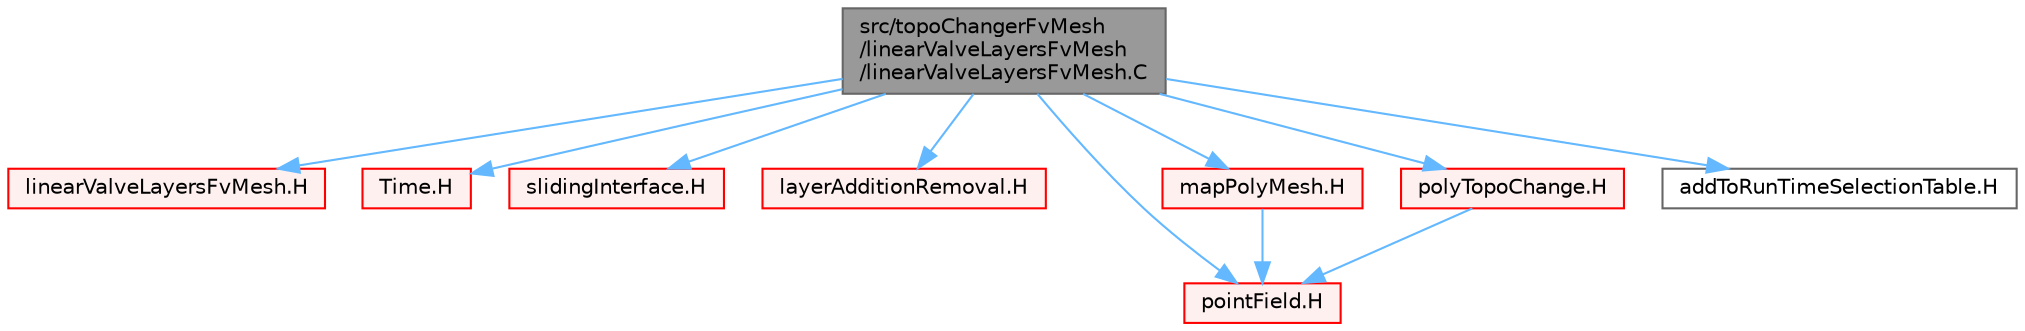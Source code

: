 digraph "src/topoChangerFvMesh/linearValveLayersFvMesh/linearValveLayersFvMesh.C"
{
 // LATEX_PDF_SIZE
  bgcolor="transparent";
  edge [fontname=Helvetica,fontsize=10,labelfontname=Helvetica,labelfontsize=10];
  node [fontname=Helvetica,fontsize=10,shape=box,height=0.2,width=0.4];
  Node1 [id="Node000001",label="src/topoChangerFvMesh\l/linearValveLayersFvMesh\l/linearValveLayersFvMesh.C",height=0.2,width=0.4,color="gray40", fillcolor="grey60", style="filled", fontcolor="black",tooltip=" "];
  Node1 -> Node2 [id="edge1_Node000001_Node000002",color="steelblue1",style="solid",tooltip=" "];
  Node2 [id="Node000002",label="linearValveLayersFvMesh.H",height=0.2,width=0.4,color="red", fillcolor="#FFF0F0", style="filled",URL="$linearValveLayersFvMesh_8H.html",tooltip=" "];
  Node1 -> Node345 [id="edge2_Node000001_Node000345",color="steelblue1",style="solid",tooltip=" "];
  Node345 [id="Node000345",label="Time.H",height=0.2,width=0.4,color="red", fillcolor="#FFF0F0", style="filled",URL="$Time_8H.html",tooltip=" "];
  Node1 -> Node376 [id="edge3_Node000001_Node000376",color="steelblue1",style="solid",tooltip=" "];
  Node376 [id="Node000376",label="slidingInterface.H",height=0.2,width=0.4,color="red", fillcolor="#FFF0F0", style="filled",URL="$slidingInterface_8H.html",tooltip=" "];
  Node1 -> Node380 [id="edge4_Node000001_Node000380",color="steelblue1",style="solid",tooltip=" "];
  Node380 [id="Node000380",label="layerAdditionRemoval.H",height=0.2,width=0.4,color="red", fillcolor="#FFF0F0", style="filled",URL="$layerAdditionRemoval_8H.html",tooltip=" "];
  Node1 -> Node181 [id="edge5_Node000001_Node000181",color="steelblue1",style="solid",tooltip=" "];
  Node181 [id="Node000181",label="pointField.H",height=0.2,width=0.4,color="red", fillcolor="#FFF0F0", style="filled",URL="$pointField_8H.html",tooltip=" "];
  Node1 -> Node381 [id="edge6_Node000001_Node000381",color="steelblue1",style="solid",tooltip=" "];
  Node381 [id="Node000381",label="mapPolyMesh.H",height=0.2,width=0.4,color="red", fillcolor="#FFF0F0", style="filled",URL="$mapPolyMesh_8H.html",tooltip=" "];
  Node381 -> Node181 [id="edge7_Node000381_Node000181",color="steelblue1",style="solid",tooltip=" "];
  Node1 -> Node384 [id="edge8_Node000001_Node000384",color="steelblue1",style="solid",tooltip=" "];
  Node384 [id="Node000384",label="polyTopoChange.H",height=0.2,width=0.4,color="red", fillcolor="#FFF0F0", style="filled",URL="$polyTopoChange_8H.html",tooltip=" "];
  Node384 -> Node181 [id="edge9_Node000384_Node000181",color="steelblue1",style="solid",tooltip=" "];
  Node1 -> Node386 [id="edge10_Node000001_Node000386",color="steelblue1",style="solid",tooltip=" "];
  Node386 [id="Node000386",label="addToRunTimeSelectionTable.H",height=0.2,width=0.4,color="grey40", fillcolor="white", style="filled",URL="$addToRunTimeSelectionTable_8H.html",tooltip="Macros for easy insertion into run-time selection tables."];
}
